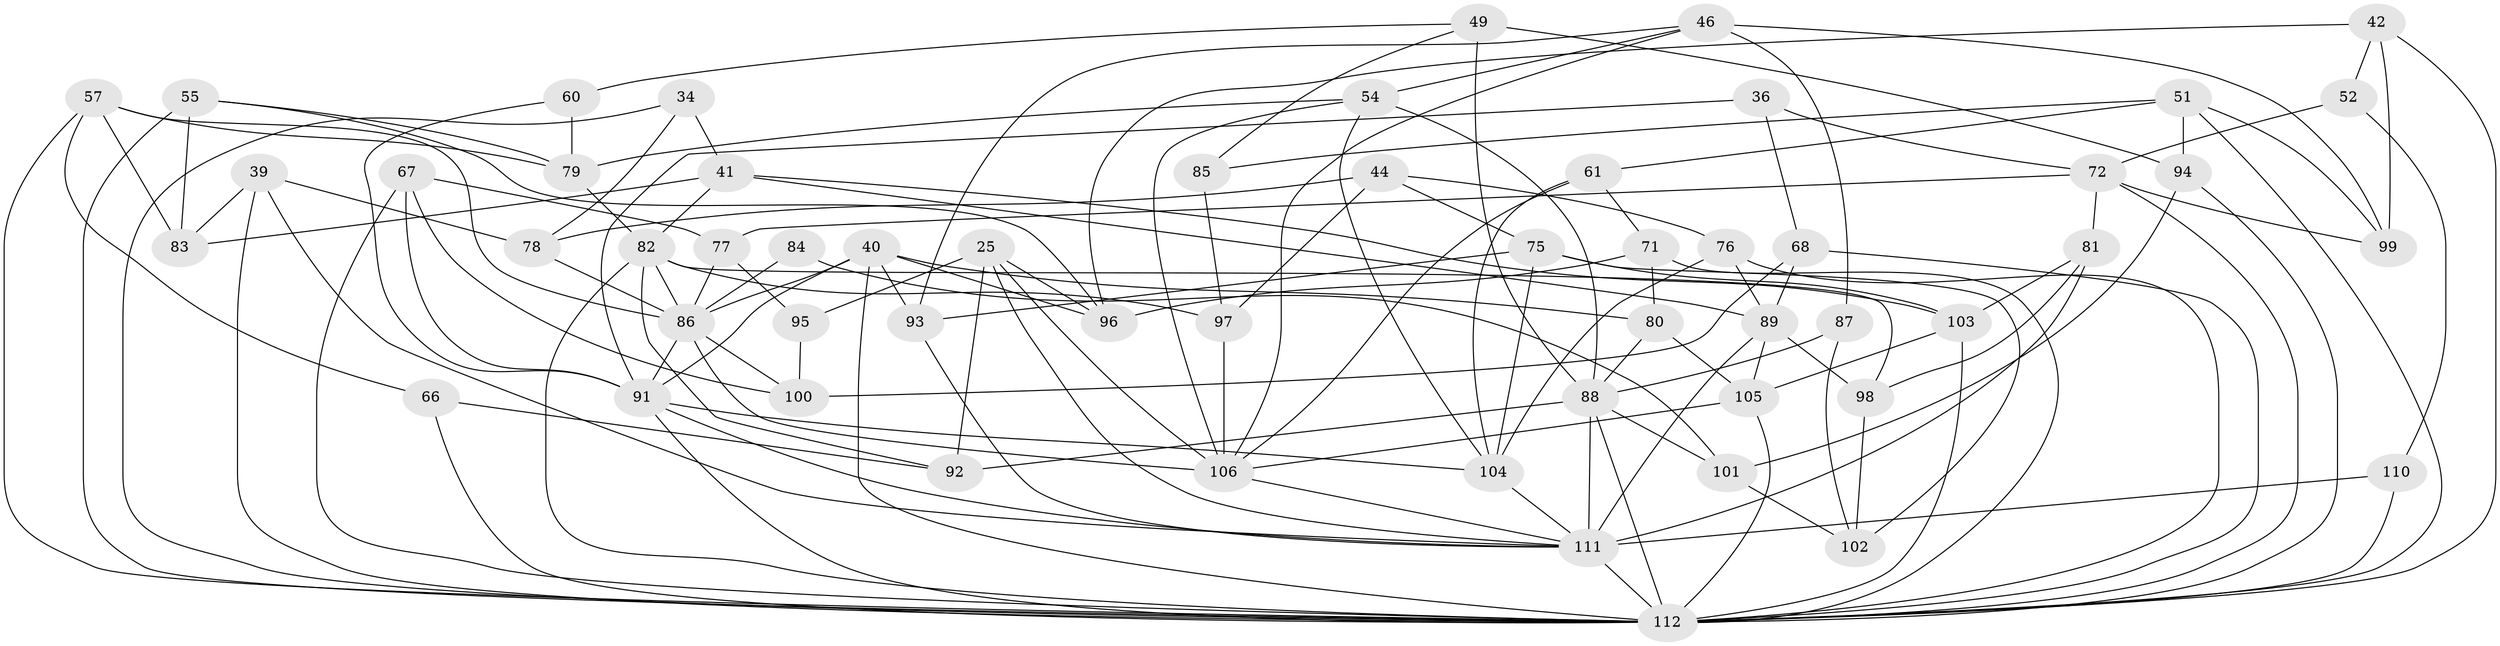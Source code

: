 // original degree distribution, {4: 1.0}
// Generated by graph-tools (version 1.1) at 2025/57/03/09/25 04:57:38]
// undirected, 56 vertices, 138 edges
graph export_dot {
graph [start="1"]
  node [color=gray90,style=filled];
  25 [super="+3"];
  34;
  36;
  39;
  40 [super="+17+28"];
  41 [super="+14"];
  42;
  44;
  46 [super="+6"];
  49 [super="+26"];
  51 [super="+23"];
  52;
  54 [super="+38"];
  55;
  57 [super="+48"];
  60;
  61;
  66;
  67;
  68;
  71;
  72 [super="+7+47"];
  75 [super="+21"];
  76;
  77;
  78;
  79 [super="+24"];
  80;
  81;
  82 [super="+20+22"];
  83;
  84;
  85;
  86 [super="+59+65"];
  87;
  88 [super="+2+5+4+15"];
  89 [super="+11+12"];
  91 [super="+43"];
  92;
  93;
  94 [super="+27"];
  95;
  96 [super="+32"];
  97 [super="+58"];
  98;
  99;
  100;
  101;
  102;
  103 [super="+64"];
  104 [super="+9+45"];
  105 [super="+31"];
  106 [super="+16+69+50"];
  110 [super="+73"];
  111 [super="+107+108+109"];
  112 [super="+10+35+33+90+74"];
  25 -- 95 [weight=2];
  25 -- 92;
  25 -- 106;
  25 -- 96;
  25 -- 111;
  34 -- 78;
  34 -- 41 [weight=2];
  34 -- 112;
  36 -- 72 [weight=2];
  36 -- 68;
  36 -- 91;
  39 -- 78;
  39 -- 83;
  39 -- 112;
  39 -- 111;
  40 -- 91;
  40 -- 80;
  40 -- 93;
  40 -- 96 [weight=2];
  40 -- 112 [weight=2];
  40 -- 86;
  41 -- 89;
  41 -- 103;
  41 -- 83;
  41 -- 82;
  42 -- 99;
  42 -- 52;
  42 -- 96;
  42 -- 112;
  44 -- 78;
  44 -- 97;
  44 -- 76;
  44 -- 75;
  46 -- 54;
  46 -- 87 [weight=2];
  46 -- 93;
  46 -- 99;
  46 -- 106;
  49 -- 85;
  49 -- 88 [weight=2];
  49 -- 60;
  49 -- 94 [weight=2];
  51 -- 94 [weight=2];
  51 -- 61;
  51 -- 99;
  51 -- 85;
  51 -- 112;
  52 -- 72 [weight=2];
  52 -- 110;
  54 -- 79;
  54 -- 88 [weight=2];
  54 -- 104;
  54 -- 106;
  55 -- 83;
  55 -- 96;
  55 -- 79;
  55 -- 112;
  57 -- 79;
  57 -- 66 [weight=2];
  57 -- 83;
  57 -- 86;
  57 -- 112;
  60 -- 79 [weight=2];
  60 -- 91;
  61 -- 71;
  61 -- 104;
  61 -- 106;
  66 -- 92;
  66 -- 112;
  67 -- 77;
  67 -- 100;
  67 -- 91;
  67 -- 112;
  68 -- 100;
  68 -- 89;
  68 -- 112;
  71 -- 96;
  71 -- 80;
  71 -- 112;
  72 -- 99;
  72 -- 81;
  72 -- 77;
  72 -- 112;
  75 -- 103;
  75 -- 93;
  75 -- 104 [weight=2];
  75 -- 102;
  76 -- 104;
  76 -- 112;
  76 -- 89;
  77 -- 95;
  77 -- 86;
  78 -- 86;
  79 -- 82;
  80 -- 105;
  80 -- 88;
  81 -- 98;
  81 -- 103;
  81 -- 111;
  82 -- 98;
  82 -- 112 [weight=2];
  82 -- 97;
  82 -- 92;
  82 -- 86;
  84 -- 86 [weight=3];
  84 -- 101;
  85 -- 97 [weight=2];
  86 -- 100;
  86 -- 106 [weight=2];
  86 -- 91;
  87 -- 102;
  87 -- 88;
  88 -- 92;
  88 -- 101;
  88 -- 111 [weight=2];
  88 -- 112 [weight=2];
  89 -- 105 [weight=2];
  89 -- 98;
  89 -- 111 [weight=2];
  91 -- 104;
  91 -- 112;
  91 -- 111;
  93 -- 111;
  94 -- 101;
  94 -- 112;
  95 -- 100;
  97 -- 106 [weight=2];
  98 -- 102;
  101 -- 102;
  103 -- 112 [weight=2];
  103 -- 105;
  104 -- 111 [weight=2];
  105 -- 112;
  105 -- 106;
  106 -- 111;
  110 -- 112 [weight=3];
  110 -- 111 [weight=2];
  111 -- 112 [weight=2];
}
